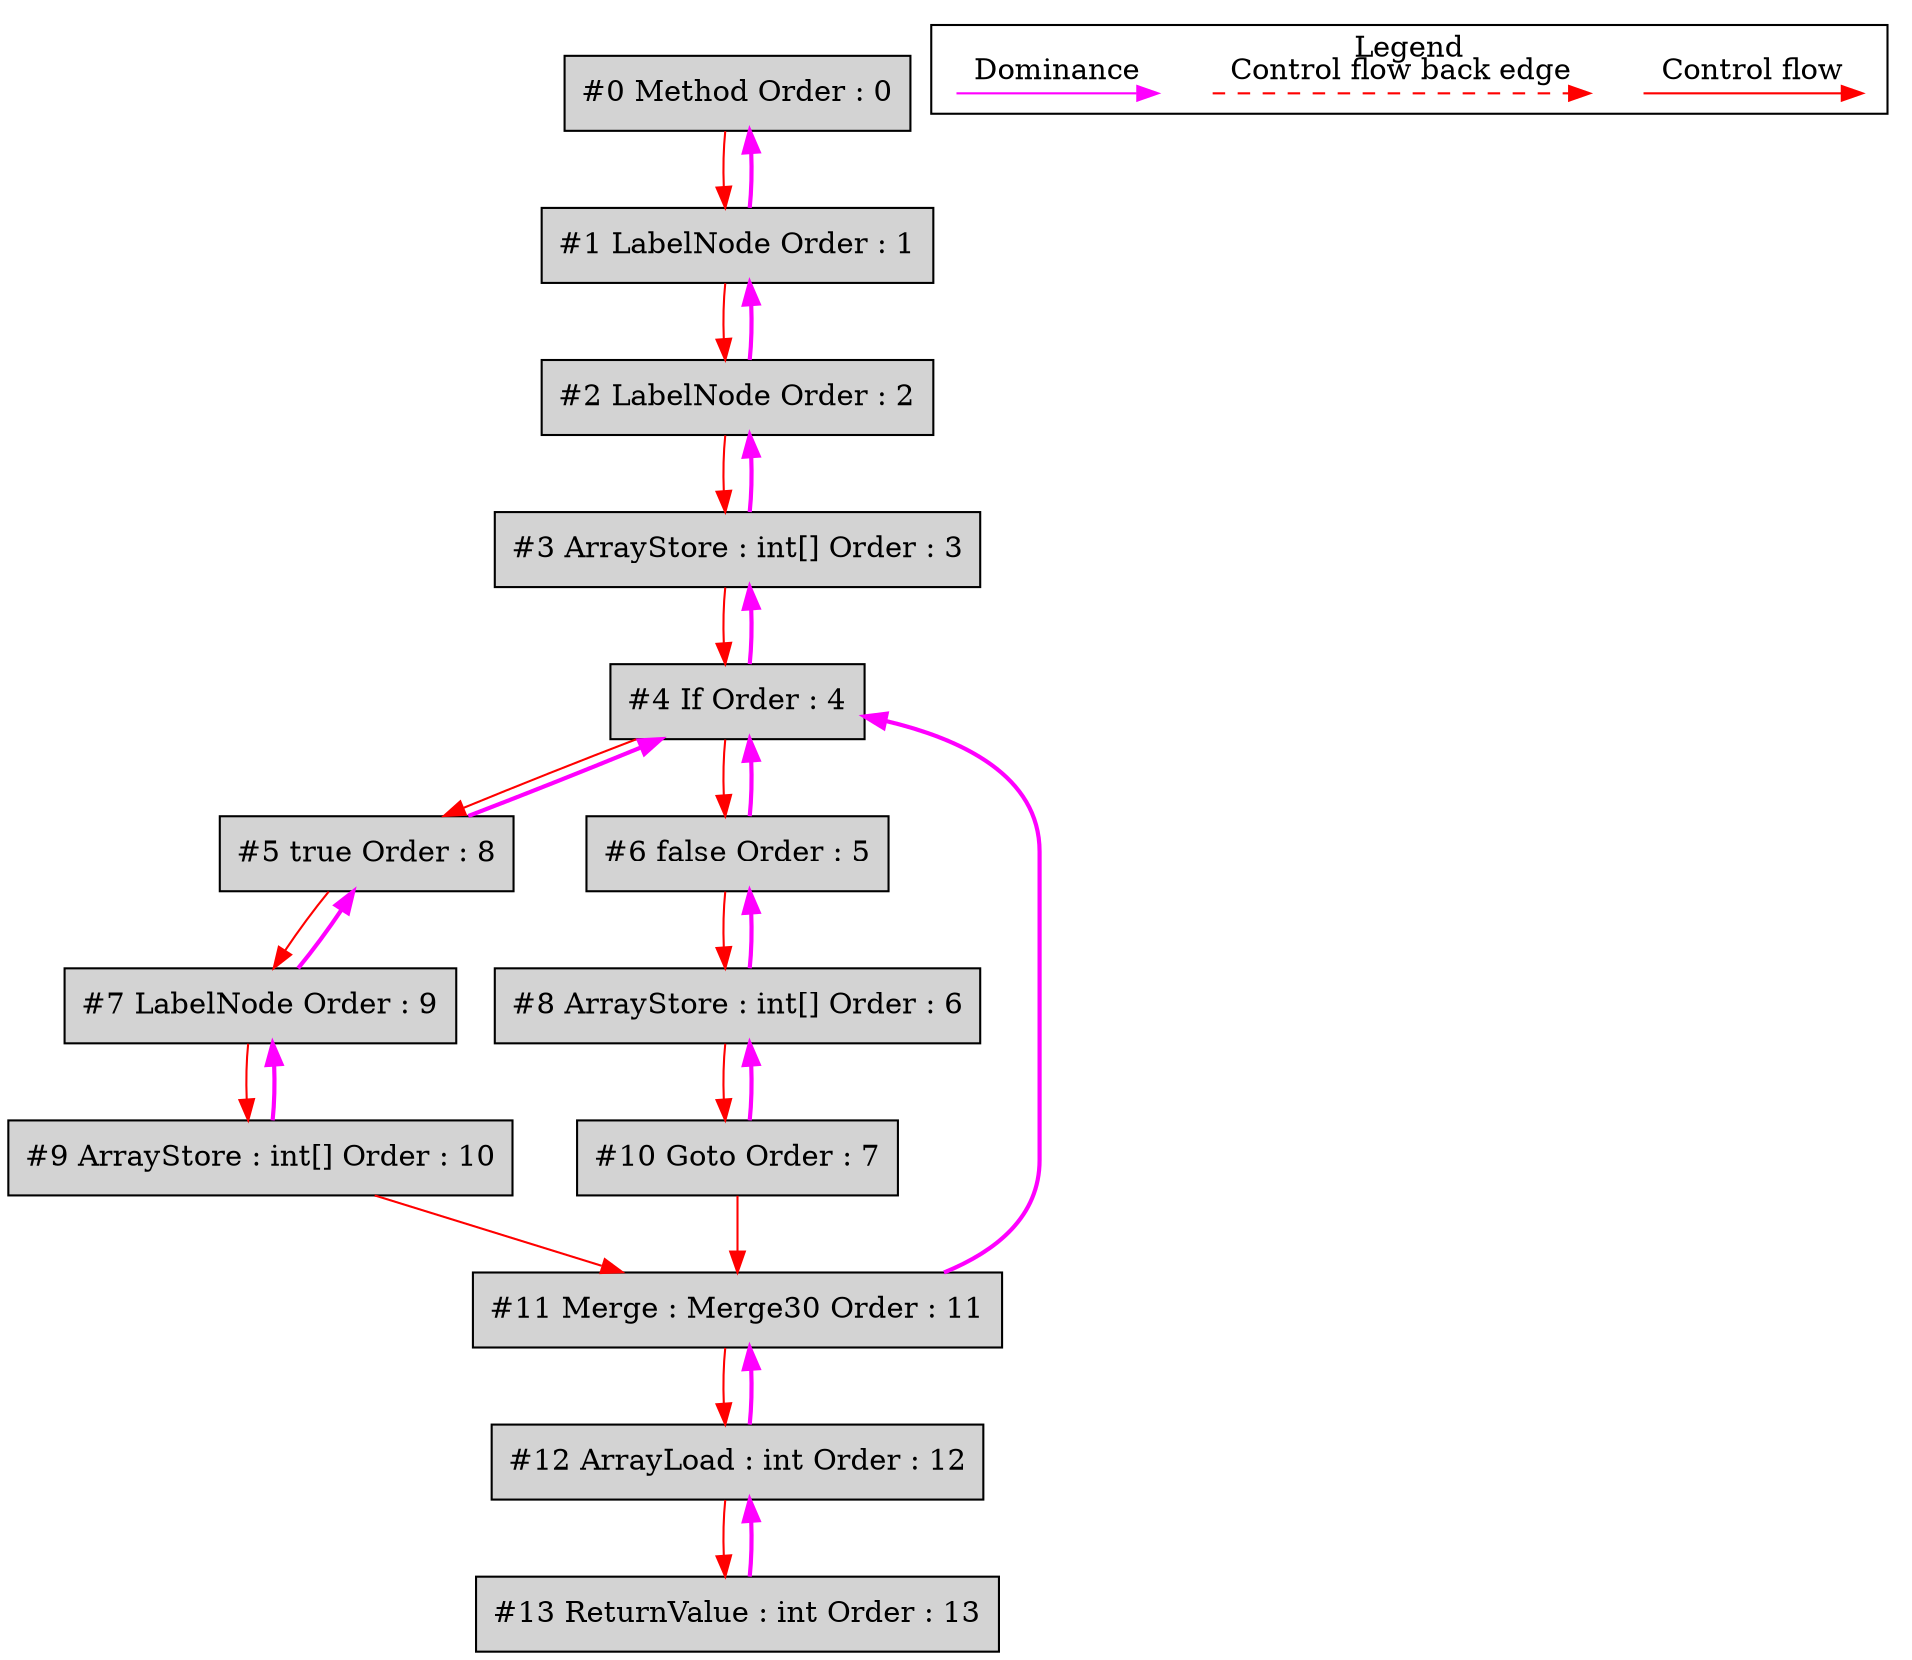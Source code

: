 digraph debugoutput {
 ordering="in";
 node0[label="#0 Method Order : 0",shape=box, fillcolor=lightgrey, style=filled];
 node1[label="#1 LabelNode Order : 1",shape=box, fillcolor=lightgrey, style=filled];
 node1 -> node0[dir="forward" color="fuchsia" penwidth="2"];
 node0 -> node1[labeldistance=2, color=red, fontcolor=red];
 node2[label="#2 LabelNode Order : 2",shape=box, fillcolor=lightgrey, style=filled];
 node2 -> node1[dir="forward" color="fuchsia" penwidth="2"];
 node1 -> node2[labeldistance=2, color=red, fontcolor=red];
 node3[label="#3 ArrayStore : int[] Order : 3",shape=box, fillcolor=lightgrey, style=filled];
 node3 -> node2[dir="forward" color="fuchsia" penwidth="2"];
 node2 -> node3[labeldistance=2, color=red, fontcolor=red];
 node4[label="#4 If Order : 4",shape=box, fillcolor=lightgrey, style=filled];
 node4 -> node3[dir="forward" color="fuchsia" penwidth="2"];
 node3 -> node4[labeldistance=2, color=red, fontcolor=red];
 node5[label="#5 true Order : 8",shape=box, fillcolor=lightgrey, style=filled];
 node5 -> node4[dir="forward" color="fuchsia" penwidth="2"];
 node4 -> node5[labeldistance=2, color=red, fontcolor=red];
 node6[label="#6 false Order : 5",shape=box, fillcolor=lightgrey, style=filled];
 node6 -> node4[dir="forward" color="fuchsia" penwidth="2"];
 node4 -> node6[labeldistance=2, color=red, fontcolor=red];
 node7[label="#7 LabelNode Order : 9",shape=box, fillcolor=lightgrey, style=filled];
 node7 -> node5[dir="forward" color="fuchsia" penwidth="2"];
 node5 -> node7[labeldistance=2, color=red, fontcolor=red];
 node8[label="#8 ArrayStore : int[] Order : 6",shape=box, fillcolor=lightgrey, style=filled];
 node8 -> node6[dir="forward" color="fuchsia" penwidth="2"];
 node6 -> node8[labeldistance=2, color=red, fontcolor=red];
 node9[label="#9 ArrayStore : int[] Order : 10",shape=box, fillcolor=lightgrey, style=filled];
 node9 -> node7[dir="forward" color="fuchsia" penwidth="2"];
 node7 -> node9[labeldistance=2, color=red, fontcolor=red];
 node10[label="#10 Goto Order : 7",shape=box, fillcolor=lightgrey, style=filled];
 node10 -> node8[dir="forward" color="fuchsia" penwidth="2"];
 node8 -> node10[labeldistance=2, color=red, fontcolor=red];
 node11[label="#11 Merge : Merge30 Order : 11",shape=box, fillcolor=lightgrey, style=filled];
 node11 -> node4[dir="forward" color="fuchsia" penwidth="2"];
 node10 -> node11[labeldistance=2, color=red, fontcolor=red];
 node9 -> node11[labeldistance=2, color=red, fontcolor=red];
 node12[label="#12 ArrayLoad : int Order : 12",shape=box, fillcolor=lightgrey, style=filled];
 node12 -> node11[dir="forward" color="fuchsia" penwidth="2"];
 node11 -> node12[labeldistance=2, color=red, fontcolor=red];
 node13[label="#13 ReturnValue : int Order : 13",shape=box, fillcolor=lightgrey, style=filled];
 node13 -> node12[dir="forward" color="fuchsia" penwidth="2"];
 node12 -> node13[labeldistance=2, color=red, fontcolor=red];
 subgraph cluster_000 {
  label = "Legend";
  node [shape=point]
  {
   rank=same;
   c0 [style = invis];
   c1 [style = invis];
   c2 [style = invis];
   c3 [style = invis];
   d8 [style = invis];
   d9 [style = invis];

  }
  c0 -> c1 [label="Control flow", style=solid, color=red]
  c2 -> c3 [label="Control flow back edge", style=dashed, color=red]
  d8 -> d9 [label="Dominance", color=fuchsia, style=solid]
 }

}
